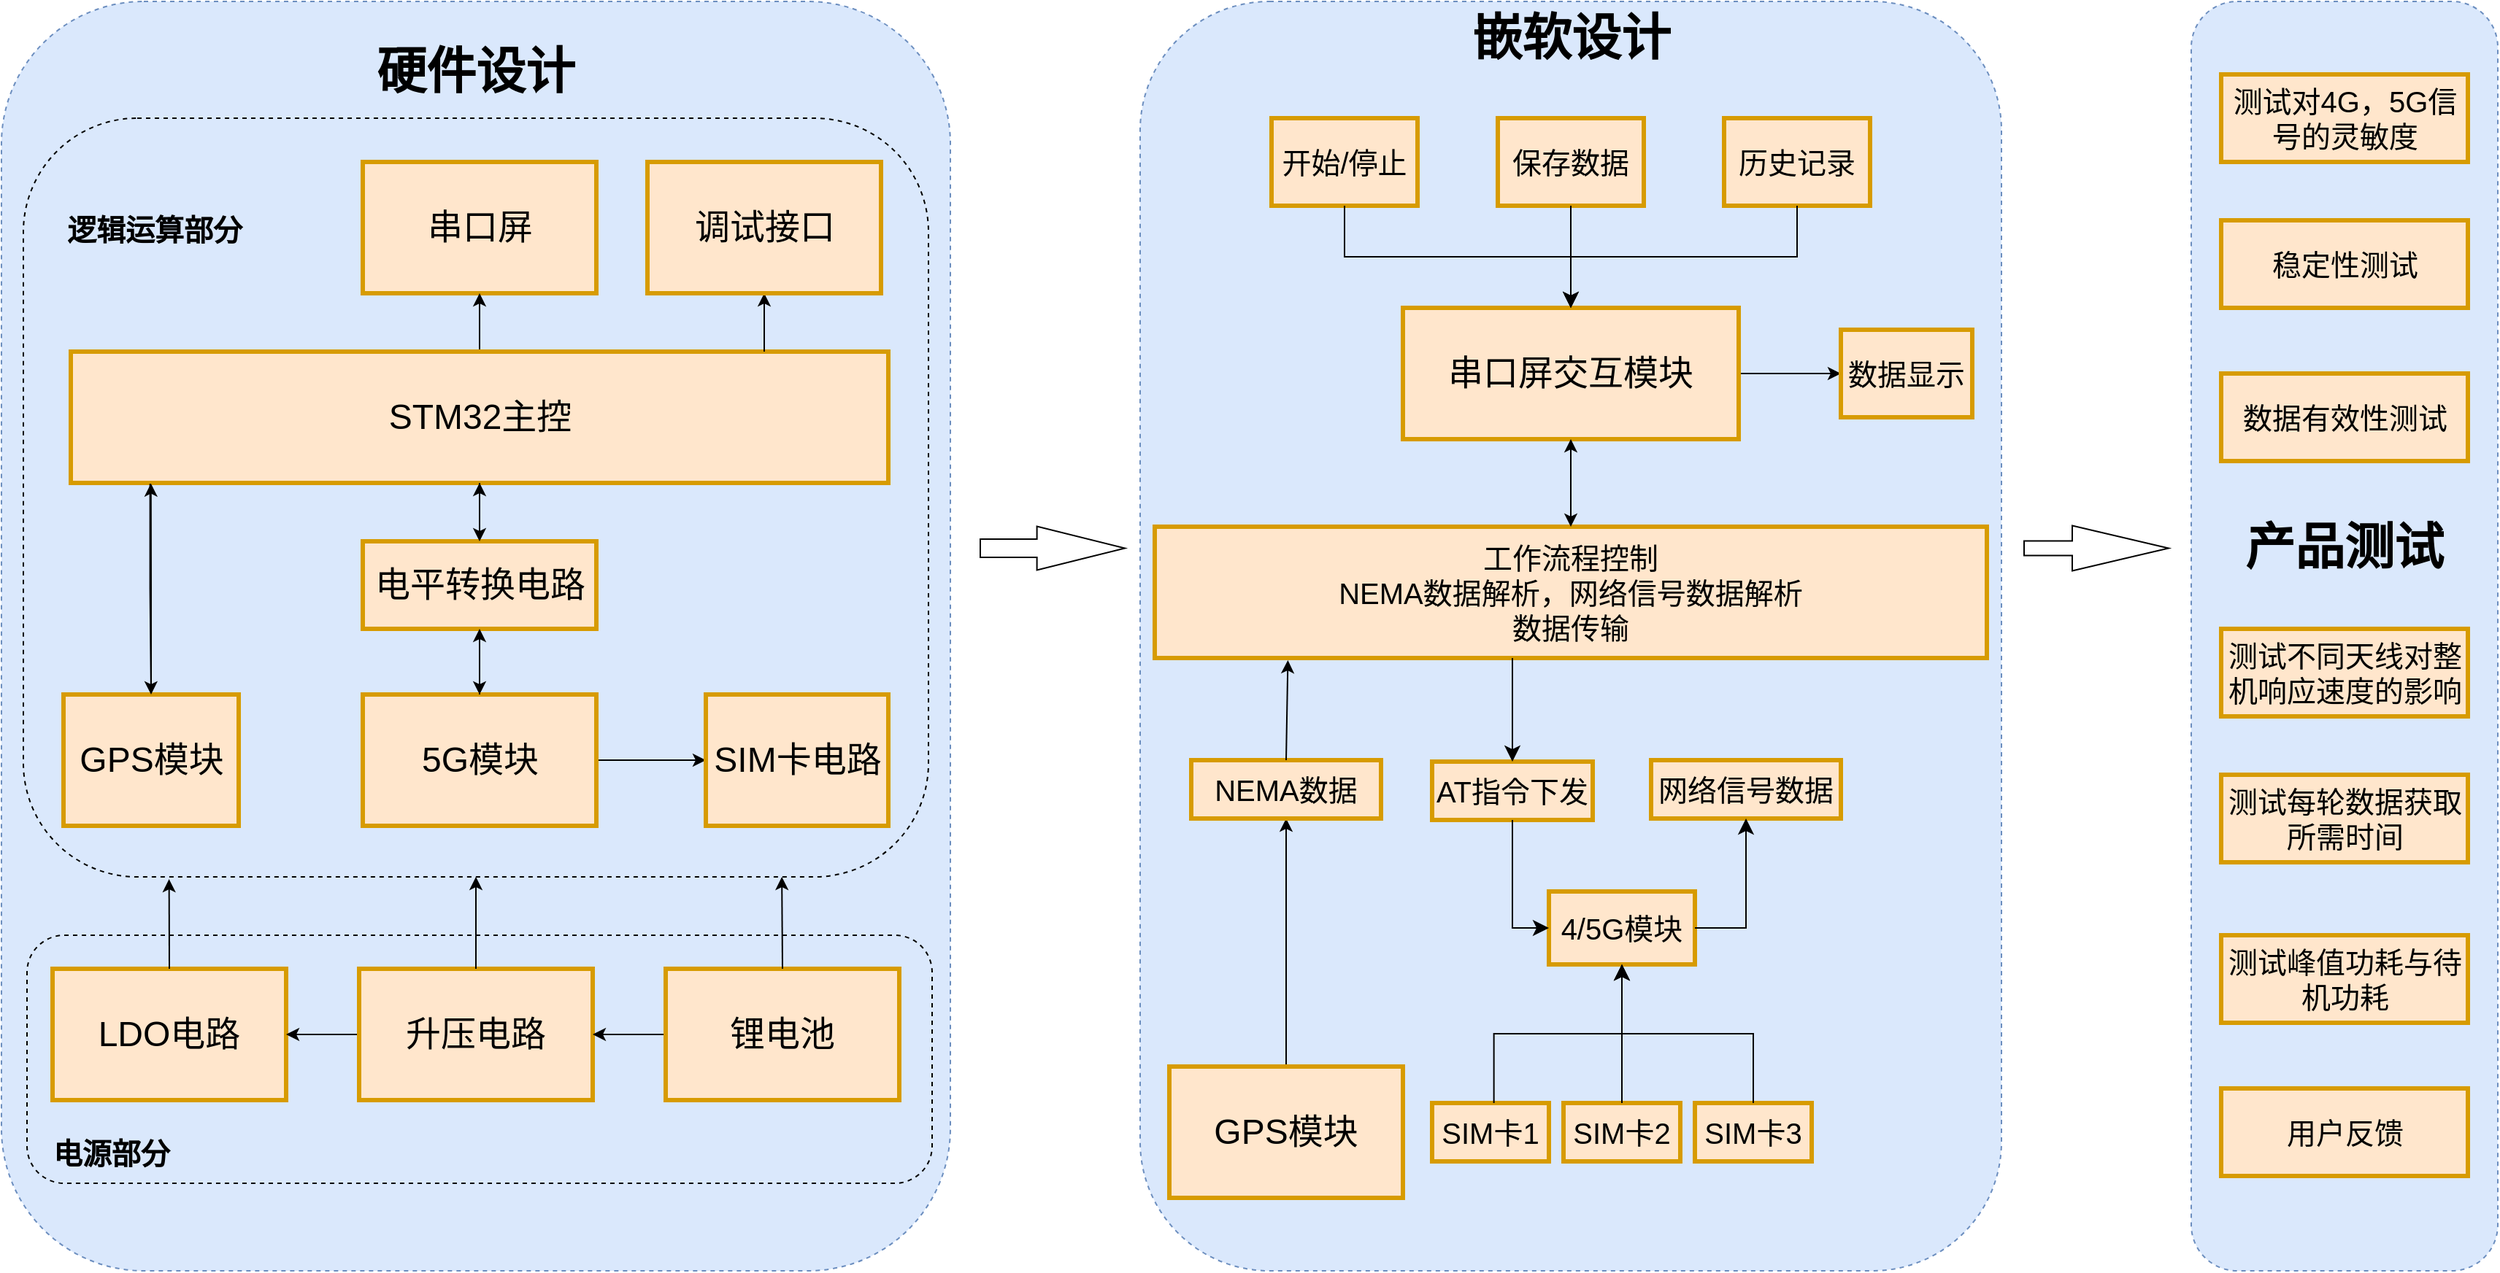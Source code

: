 <mxfile version="26.0.14">
  <diagram name="Page-1" id="vF1e-IQdxl3340B9SgoG">
    <mxGraphModel dx="2983" dy="539" grid="1" gridSize="10" guides="1" tooltips="1" connect="1" arrows="1" fold="1" page="1" pageScale="1" pageWidth="2000" pageHeight="2000" math="0" shadow="0">
      <root>
        <mxCell id="0" />
        <mxCell id="1" parent="0" />
        <mxCell id="_K_mtuOuOyrIwBD14WvG-58" value="&lt;span style=&quot;font-size: 34px;&quot;&gt;&lt;b&gt;产品测试&lt;/b&gt;&lt;/span&gt;&lt;div&gt;&lt;span style=&quot;font-size: 34px;&quot;&gt;&lt;b&gt;&lt;br&gt;&lt;/b&gt;&lt;/span&gt;&lt;/div&gt;&lt;div&gt;&lt;span style=&quot;font-size: 34px;&quot;&gt;&lt;b&gt;&lt;br&gt;&lt;/b&gt;&lt;/span&gt;&lt;/div&gt;&lt;div&gt;&lt;span style=&quot;font-size: 34px;&quot;&gt;&lt;b&gt;&lt;br&gt;&lt;/b&gt;&lt;/span&gt;&lt;/div&gt;" style="rounded=1;whiteSpace=wrap;html=1;dashed=1;align=center;fillColor=#dae8fc;strokeColor=#6c8ebf;" parent="1" vertex="1">
          <mxGeometry x="1440" y="80" width="210" height="870" as="geometry" />
        </mxCell>
        <mxCell id="_K_mtuOuOyrIwBD14WvG-38" value="" style="rounded=1;whiteSpace=wrap;html=1;dashed=1;align=left;fillColor=#dae8fc;strokeColor=#6c8ebf;" parent="1" vertex="1">
          <mxGeometry x="720" y="80" width="590" height="870" as="geometry" />
        </mxCell>
        <mxCell id="_K_mtuOuOyrIwBD14WvG-19" value="&lt;div style=&quot;text-align: center;&quot;&gt;&lt;b style=&quot;background-color: initial; font-size: 34px; vertical-align: super;&quot;&gt;&amp;nbsp; &amp;nbsp; &amp;nbsp; &amp;nbsp; &amp;nbsp; &amp;nbsp; &amp;nbsp; &amp;nbsp; &amp;nbsp; &amp;nbsp; &amp;nbsp; &amp;nbsp; &amp;nbsp; &amp;nbsp;硬件设计&lt;/b&gt;&lt;br&gt;&lt;/div&gt;&lt;div style=&quot;text-align: center;&quot;&gt;&lt;sup style=&quot;&quot;&gt;&lt;font style=&quot;font-size: 34px;&quot;&gt;&lt;b&gt;&lt;br&gt;&lt;/b&gt;&lt;/font&gt;&lt;/sup&gt;&lt;/div&gt;&lt;div style=&quot;text-align: center;&quot;&gt;&lt;sup style=&quot;&quot;&gt;&lt;font style=&quot;font-size: 34px;&quot;&gt;&lt;b&gt;&lt;br&gt;&lt;/b&gt;&lt;/font&gt;&lt;/sup&gt;&lt;/div&gt;&lt;div style=&quot;text-align: center;&quot;&gt;&lt;sup style=&quot;&quot;&gt;&lt;font style=&quot;font-size: 34px;&quot;&gt;&lt;b&gt;&lt;br&gt;&lt;/b&gt;&lt;/font&gt;&lt;/sup&gt;&lt;/div&gt;&lt;div style=&quot;text-align: center;&quot;&gt;&lt;sup style=&quot;&quot;&gt;&lt;font style=&quot;font-size: 34px;&quot;&gt;&lt;b&gt;&lt;br&gt;&lt;/b&gt;&lt;/font&gt;&lt;/sup&gt;&lt;/div&gt;&lt;div style=&quot;text-align: center;&quot;&gt;&lt;sup style=&quot;&quot;&gt;&lt;font style=&quot;font-size: 34px;&quot;&gt;&lt;b&gt;&lt;br&gt;&lt;/b&gt;&lt;/font&gt;&lt;/sup&gt;&lt;/div&gt;&lt;div style=&quot;text-align: center;&quot;&gt;&lt;sup style=&quot;&quot;&gt;&lt;font style=&quot;font-size: 34px;&quot;&gt;&lt;b&gt;&lt;br&gt;&lt;/b&gt;&lt;/font&gt;&lt;/sup&gt;&lt;/div&gt;&lt;div style=&quot;text-align: center;&quot;&gt;&lt;sup style=&quot;&quot;&gt;&lt;font style=&quot;font-size: 34px;&quot;&gt;&lt;b&gt;&lt;br&gt;&lt;/b&gt;&lt;/font&gt;&lt;/sup&gt;&lt;/div&gt;&lt;div style=&quot;text-align: center;&quot;&gt;&lt;sup style=&quot;&quot;&gt;&lt;font style=&quot;font-size: 34px;&quot;&gt;&lt;b&gt;&lt;br&gt;&lt;/b&gt;&lt;/font&gt;&lt;/sup&gt;&lt;/div&gt;&lt;div style=&quot;text-align: center;&quot;&gt;&lt;sup style=&quot;&quot;&gt;&lt;font style=&quot;font-size: 34px;&quot;&gt;&lt;b&gt;&lt;br&gt;&lt;/b&gt;&lt;/font&gt;&lt;/sup&gt;&lt;/div&gt;&lt;div style=&quot;text-align: center;&quot;&gt;&lt;sup style=&quot;&quot;&gt;&lt;font style=&quot;font-size: 34px;&quot;&gt;&lt;b&gt;&lt;br&gt;&lt;/b&gt;&lt;/font&gt;&lt;/sup&gt;&lt;/div&gt;&lt;div style=&quot;text-align: center;&quot;&gt;&lt;sup style=&quot;&quot;&gt;&lt;font style=&quot;font-size: 34px;&quot;&gt;&lt;b&gt;&lt;br&gt;&lt;/b&gt;&lt;/font&gt;&lt;/sup&gt;&lt;/div&gt;&lt;div style=&quot;text-align: center;&quot;&gt;&lt;sup style=&quot;&quot;&gt;&lt;font style=&quot;font-size: 34px;&quot;&gt;&lt;b&gt;&lt;br&gt;&lt;/b&gt;&lt;/font&gt;&lt;/sup&gt;&lt;/div&gt;&lt;div style=&quot;text-align: center;&quot;&gt;&lt;sup style=&quot;&quot;&gt;&lt;font style=&quot;font-size: 34px;&quot;&gt;&lt;b&gt;&lt;br&gt;&lt;/b&gt;&lt;/font&gt;&lt;/sup&gt;&lt;/div&gt;&lt;div style=&quot;text-align: center;&quot;&gt;&lt;sup style=&quot;&quot;&gt;&lt;font style=&quot;font-size: 34px;&quot;&gt;&lt;b&gt;&lt;br&gt;&lt;/b&gt;&lt;/font&gt;&lt;/sup&gt;&lt;/div&gt;&lt;div style=&quot;text-align: center;&quot;&gt;&lt;sup style=&quot;&quot;&gt;&lt;font style=&quot;font-size: 34px;&quot;&gt;&lt;b&gt;&lt;br&gt;&lt;/b&gt;&lt;/font&gt;&lt;/sup&gt;&lt;/div&gt;&lt;div style=&quot;text-align: center;&quot;&gt;&lt;sup style=&quot;&quot;&gt;&lt;font style=&quot;font-size: 34px;&quot;&gt;&lt;b&gt;&lt;br&gt;&lt;/b&gt;&lt;/font&gt;&lt;/sup&gt;&lt;/div&gt;&lt;div style=&quot;text-align: center;&quot;&gt;&lt;sup style=&quot;&quot;&gt;&lt;font style=&quot;font-size: 34px;&quot;&gt;&lt;b&gt;&lt;br&gt;&lt;/b&gt;&lt;/font&gt;&lt;/sup&gt;&lt;/div&gt;&lt;div style=&quot;text-align: center;&quot;&gt;&lt;sup style=&quot;&quot;&gt;&lt;font style=&quot;font-size: 34px;&quot;&gt;&lt;b&gt;&lt;br&gt;&lt;/b&gt;&lt;/font&gt;&lt;/sup&gt;&lt;/div&gt;&lt;div style=&quot;text-align: center;&quot;&gt;&lt;sup style=&quot;&quot;&gt;&lt;font style=&quot;font-size: 34px;&quot;&gt;&lt;b&gt;&lt;br&gt;&lt;/b&gt;&lt;/font&gt;&lt;/sup&gt;&lt;/div&gt;" style="rounded=1;whiteSpace=wrap;html=1;dashed=1;align=left;fillColor=#dae8fc;strokeColor=#6c8ebf;" parent="1" vertex="1">
          <mxGeometry x="-60" y="80" width="650" height="870" as="geometry" />
        </mxCell>
        <mxCell id="_K_mtuOuOyrIwBD14WvG-11" value="&lt;font style=&quot;font-size: 24px;&quot;&gt;串口屏&lt;/font&gt;" style="rounded=0;whiteSpace=wrap;html=1;strokeWidth=3;fillColor=#ffe6cc;strokeColor=#d79b00;" parent="1" vertex="1">
          <mxGeometry x="187.5" y="190" width="160" height="90" as="geometry" />
        </mxCell>
        <mxCell id="_K_mtuOuOyrIwBD14WvG-20" style="edgeStyle=orthogonalEdgeStyle;rounded=0;orthogonalLoop=1;jettySize=auto;html=1;exitX=0.5;exitY=0;exitDx=0;exitDy=0;entryX=0.5;entryY=1;entryDx=0;entryDy=0;" parent="1" source="_K_mtuOuOyrIwBD14WvG-13" target="_K_mtuOuOyrIwBD14WvG-11" edge="1">
          <mxGeometry relative="1" as="geometry" />
        </mxCell>
        <mxCell id="_K_mtuOuOyrIwBD14WvG-13" value="&lt;font style=&quot;font-size: 24px;&quot;&gt;STM32主控&lt;/font&gt;" style="rounded=0;whiteSpace=wrap;html=1;strokeWidth=3;fillColor=#ffe6cc;strokeColor=#d79b00;" parent="1" vertex="1">
          <mxGeometry x="-12.5" y="320" width="560" height="90" as="geometry" />
        </mxCell>
        <mxCell id="_K_mtuOuOyrIwBD14WvG-14" value="&lt;font style=&quot;font-size: 24px;&quot;&gt;LDO电路&lt;/font&gt;" style="rounded=0;whiteSpace=wrap;html=1;strokeWidth=3;fillColor=#ffe6cc;strokeColor=#d79b00;" parent="1" vertex="1">
          <mxGeometry x="-25" y="743" width="160" height="90" as="geometry" />
        </mxCell>
        <mxCell id="xidCNIfHgxsF85yEqV1Z-19" value="" style="edgeStyle=orthogonalEdgeStyle;rounded=0;orthogonalLoop=1;jettySize=auto;html=1;" parent="1" source="_K_mtuOuOyrIwBD14WvG-15" target="xidCNIfHgxsF85yEqV1Z-18" edge="1">
          <mxGeometry relative="1" as="geometry" />
        </mxCell>
        <mxCell id="xidCNIfHgxsF85yEqV1Z-29" value="" style="edgeStyle=orthogonalEdgeStyle;rounded=0;orthogonalLoop=1;jettySize=auto;html=1;" parent="1" source="_K_mtuOuOyrIwBD14WvG-15" target="_K_mtuOuOyrIwBD14WvG-13" edge="1">
          <mxGeometry relative="1" as="geometry" />
        </mxCell>
        <mxCell id="_K_mtuOuOyrIwBD14WvG-15" value="&lt;font style=&quot;font-size: 24px;&quot;&gt;电平转换电路&lt;/font&gt;" style="rounded=0;whiteSpace=wrap;html=1;strokeWidth=3;fillColor=#ffe6cc;strokeColor=#d79b00;" parent="1" vertex="1">
          <mxGeometry x="187.5" y="450" width="160" height="60" as="geometry" />
        </mxCell>
        <mxCell id="xidCNIfHgxsF85yEqV1Z-27" value="" style="edgeStyle=orthogonalEdgeStyle;rounded=0;orthogonalLoop=1;jettySize=auto;html=1;entryX=0.098;entryY=1.004;entryDx=0;entryDy=0;entryPerimeter=0;" parent="1" source="_K_mtuOuOyrIwBD14WvG-16" target="_K_mtuOuOyrIwBD14WvG-13" edge="1">
          <mxGeometry relative="1" as="geometry">
            <mxPoint x="42.5" y="500" as="targetPoint" />
          </mxGeometry>
        </mxCell>
        <mxCell id="_K_mtuOuOyrIwBD14WvG-16" value="&lt;font style=&quot;font-size: 24px;&quot;&gt;GPS模块&lt;/font&gt;" style="rounded=0;whiteSpace=wrap;html=1;strokeWidth=3;fillColor=#ffe6cc;strokeColor=#d79b00;" parent="1" vertex="1">
          <mxGeometry x="-17.5" y="555" width="120" height="90" as="geometry" />
        </mxCell>
        <mxCell id="_K_mtuOuOyrIwBD14WvG-27" value="&lt;font style=&quot;font-size: 20px;&quot;&gt;4/5G模块&lt;/font&gt;" style="rounded=0;whiteSpace=wrap;html=1;strokeWidth=3;fillColor=#ffe6cc;strokeColor=#d79b00;" parent="1" vertex="1">
          <mxGeometry x="1000" y="690" width="100" height="50" as="geometry" />
        </mxCell>
        <mxCell id="kIPOF7yBYx_aCScnVeWq-38" value="" style="edgeStyle=orthogonalEdgeStyle;rounded=0;orthogonalLoop=1;jettySize=auto;html=1;" parent="1" source="_K_mtuOuOyrIwBD14WvG-29" target="kIPOF7yBYx_aCScnVeWq-37" edge="1">
          <mxGeometry relative="1" as="geometry" />
        </mxCell>
        <mxCell id="_K_mtuOuOyrIwBD14WvG-29" value="&lt;font style=&quot;font-size: 24px;&quot;&gt;串口屏交互模块&lt;/font&gt;" style="rounded=0;whiteSpace=wrap;html=1;strokeWidth=3;fillColor=#ffe6cc;strokeColor=#d79b00;" parent="1" vertex="1">
          <mxGeometry x="900" y="290" width="230" height="90" as="geometry" />
        </mxCell>
        <mxCell id="_K_mtuOuOyrIwBD14WvG-30" value="&lt;font style=&quot;font-size: 20px;&quot;&gt;AT指令下发&lt;/font&gt;" style="rounded=0;whiteSpace=wrap;html=1;strokeWidth=3;fillColor=#ffe6cc;strokeColor=#d79b00;" parent="1" vertex="1">
          <mxGeometry x="920" y="601" width="110" height="40" as="geometry" />
        </mxCell>
        <mxCell id="_K_mtuOuOyrIwBD14WvG-31" value="&lt;font style=&quot;font-size: 20px;&quot;&gt;工作流程控制&lt;/font&gt;&lt;div&gt;&lt;span style=&quot;font-size: 20px;&quot;&gt;NEMA数据解析，&lt;/span&gt;&lt;span style=&quot;font-size: 20px; background-color: initial;&quot;&gt;网络信号数据解析&lt;/span&gt;&lt;/div&gt;&lt;div&gt;&lt;span style=&quot;font-size: 20px; background-color: initial;&quot;&gt;数据传输&lt;/span&gt;&lt;/div&gt;" style="rounded=0;whiteSpace=wrap;html=1;strokeWidth=3;fillColor=#ffe6cc;strokeColor=#d79b00;" parent="1" vertex="1">
          <mxGeometry x="730" y="440" width="570" height="90" as="geometry" />
        </mxCell>
        <mxCell id="kIPOF7yBYx_aCScnVeWq-24" value="" style="edgeStyle=orthogonalEdgeStyle;rounded=0;orthogonalLoop=1;jettySize=auto;html=1;" parent="1" source="_K_mtuOuOyrIwBD14WvG-32" target="kIPOF7yBYx_aCScnVeWq-21" edge="1">
          <mxGeometry relative="1" as="geometry" />
        </mxCell>
        <mxCell id="_K_mtuOuOyrIwBD14WvG-32" value="&lt;font style=&quot;font-size: 24px;&quot;&gt;GPS模块&lt;/font&gt;" style="rounded=0;whiteSpace=wrap;html=1;strokeWidth=3;fillColor=#ffe6cc;strokeColor=#d79b00;" parent="1" vertex="1">
          <mxGeometry x="740" y="810" width="160" height="90" as="geometry" />
        </mxCell>
        <mxCell id="_K_mtuOuOyrIwBD14WvG-52" value="" style="shape=flexArrow;endArrow=classic;html=1;rounded=0;width=12.4;endSize=19.732;endWidth=16.471;" parent="1" edge="1">
          <mxGeometry width="50" height="50" relative="1" as="geometry">
            <mxPoint x="610" y="454.76" as="sourcePoint" />
            <mxPoint x="710" y="454.76" as="targetPoint" />
          </mxGeometry>
        </mxCell>
        <mxCell id="_K_mtuOuOyrIwBD14WvG-54" value="&lt;font style=&quot;font-size: 20px;&quot;&gt;测试对4G，5G信号的灵敏度&lt;/font&gt;" style="rounded=0;whiteSpace=wrap;html=1;strokeWidth=3;fillColor=#ffe6cc;strokeColor=#d79b00;" parent="1" vertex="1">
          <mxGeometry x="1460.5" y="130" width="169" height="60" as="geometry" />
        </mxCell>
        <mxCell id="_K_mtuOuOyrIwBD14WvG-55" value="&lt;font style=&quot;font-size: 20px;&quot;&gt;稳定性测试&lt;/font&gt;" style="rounded=0;whiteSpace=wrap;html=1;strokeWidth=3;fillColor=#ffe6cc;strokeColor=#d79b00;" parent="1" vertex="1">
          <mxGeometry x="1460.5" y="230" width="169" height="60" as="geometry" />
        </mxCell>
        <mxCell id="_K_mtuOuOyrIwBD14WvG-56" value="&lt;font style=&quot;font-size: 20px;&quot;&gt;测试每轮数据获取所需时间&lt;/font&gt;" style="rounded=0;whiteSpace=wrap;html=1;strokeWidth=3;fillColor=#ffe6cc;strokeColor=#d79b00;" parent="1" vertex="1">
          <mxGeometry x="1460.5" y="610" width="169" height="60" as="geometry" />
        </mxCell>
        <mxCell id="_K_mtuOuOyrIwBD14WvG-57" value="&lt;font style=&quot;font-size: 20px;&quot;&gt;测试峰值功耗与待机功耗&lt;/font&gt;" style="rounded=0;whiteSpace=wrap;html=1;strokeWidth=3;fillColor=#ffe6cc;strokeColor=#d79b00;" parent="1" vertex="1">
          <mxGeometry x="1460.5" y="720" width="169" height="60" as="geometry" />
        </mxCell>
        <mxCell id="_K_mtuOuOyrIwBD14WvG-59" value="" style="shape=flexArrow;endArrow=classic;html=1;rounded=0;width=10;endSize=21.67;" parent="1" edge="1">
          <mxGeometry width="50" height="50" relative="1" as="geometry">
            <mxPoint x="1325" y="454.71" as="sourcePoint" />
            <mxPoint x="1425" y="454.71" as="targetPoint" />
          </mxGeometry>
        </mxCell>
        <mxCell id="kIPOF7yBYx_aCScnVeWq-6" value="&lt;font style=&quot;font-size: 20px;&quot;&gt;SIM卡1&lt;/font&gt;" style="rounded=0;whiteSpace=wrap;html=1;strokeWidth=3;fillColor=#ffe6cc;strokeColor=#d79b00;" parent="1" vertex="1">
          <mxGeometry x="920" y="835" width="80" height="40" as="geometry" />
        </mxCell>
        <mxCell id="kIPOF7yBYx_aCScnVeWq-9" value="&lt;font style=&quot;font-size: 20px;&quot;&gt;SIM卡2&lt;/font&gt;" style="rounded=0;whiteSpace=wrap;html=1;strokeWidth=3;fillColor=#ffe6cc;strokeColor=#d79b00;" parent="1" vertex="1">
          <mxGeometry x="1010" y="835" width="80" height="40" as="geometry" />
        </mxCell>
        <mxCell id="kIPOF7yBYx_aCScnVeWq-10" value="&lt;font style=&quot;font-size: 20px;&quot;&gt;SIM卡3&lt;/font&gt;" style="rounded=0;whiteSpace=wrap;html=1;strokeWidth=3;fillColor=#ffe6cc;strokeColor=#d79b00;" parent="1" vertex="1">
          <mxGeometry x="1100" y="835" width="80" height="40" as="geometry" />
        </mxCell>
        <mxCell id="kIPOF7yBYx_aCScnVeWq-12" value="" style="edgeStyle=elbowEdgeStyle;elbow=vertical;endArrow=classic;html=1;curved=0;rounded=0;endSize=8;startSize=8;exitX=0.529;exitY=0;exitDx=0;exitDy=0;exitPerimeter=0;entryX=0.5;entryY=1;entryDx=0;entryDy=0;" parent="1" source="kIPOF7yBYx_aCScnVeWq-6" target="_K_mtuOuOyrIwBD14WvG-27" edge="1">
          <mxGeometry width="50" height="50" relative="1" as="geometry">
            <mxPoint x="930" y="750" as="sourcePoint" />
            <mxPoint x="980" y="700" as="targetPoint" />
          </mxGeometry>
        </mxCell>
        <mxCell id="kIPOF7yBYx_aCScnVeWq-13" value="" style="edgeStyle=elbowEdgeStyle;elbow=vertical;endArrow=classic;html=1;curved=0;rounded=0;endSize=8;startSize=8;exitX=0.5;exitY=0;exitDx=0;exitDy=0;" parent="1" source="kIPOF7yBYx_aCScnVeWq-10" edge="1">
          <mxGeometry width="50" height="50" relative="1" as="geometry">
            <mxPoint x="930" y="750" as="sourcePoint" />
            <mxPoint x="1050" y="740" as="targetPoint" />
          </mxGeometry>
        </mxCell>
        <mxCell id="kIPOF7yBYx_aCScnVeWq-14" value="" style="edgeStyle=elbowEdgeStyle;elbow=vertical;endArrow=classic;html=1;curved=0;rounded=0;endSize=8;startSize=8;exitX=0.5;exitY=0;exitDx=0;exitDy=0;" parent="1" source="kIPOF7yBYx_aCScnVeWq-9" edge="1">
          <mxGeometry width="50" height="50" relative="1" as="geometry">
            <mxPoint x="940" y="750" as="sourcePoint" />
            <mxPoint x="1050" y="740" as="targetPoint" />
          </mxGeometry>
        </mxCell>
        <mxCell id="kIPOF7yBYx_aCScnVeWq-16" value="" style="edgeStyle=segmentEdgeStyle;endArrow=classic;html=1;curved=0;rounded=0;endSize=8;startSize=8;entryX=0;entryY=0.5;entryDx=0;entryDy=0;exitX=0.5;exitY=1;exitDx=0;exitDy=0;flowAnimation=0;shadow=0;" parent="1" source="_K_mtuOuOyrIwBD14WvG-30" target="_K_mtuOuOyrIwBD14WvG-27" edge="1">
          <mxGeometry width="50" height="50" relative="1" as="geometry">
            <mxPoint x="1120" y="715" as="sourcePoint" />
            <mxPoint x="1120" y="580" as="targetPoint" />
            <Array as="points">
              <mxPoint x="975" y="715" />
            </Array>
          </mxGeometry>
        </mxCell>
        <mxCell id="kIPOF7yBYx_aCScnVeWq-17" value="&lt;span style=&quot;font-size: 20px;&quot;&gt;网络信号数据&lt;/span&gt;" style="rounded=0;whiteSpace=wrap;html=1;strokeWidth=3;fillColor=#ffe6cc;strokeColor=#d79b00;" parent="1" vertex="1">
          <mxGeometry x="1070" y="600" width="130" height="40" as="geometry" />
        </mxCell>
        <mxCell id="kIPOF7yBYx_aCScnVeWq-18" value="" style="edgeStyle=segmentEdgeStyle;endArrow=classic;html=1;curved=0;rounded=0;endSize=8;startSize=8;entryX=0.5;entryY=1;entryDx=0;entryDy=0;exitX=1;exitY=0.5;exitDx=0;exitDy=0;" parent="1" source="_K_mtuOuOyrIwBD14WvG-27" target="kIPOF7yBYx_aCScnVeWq-17" edge="1">
          <mxGeometry width="50" height="50" relative="1" as="geometry">
            <mxPoint x="1030" y="670" as="sourcePoint" />
            <mxPoint x="1080" y="620" as="targetPoint" />
          </mxGeometry>
        </mxCell>
        <mxCell id="kIPOF7yBYx_aCScnVeWq-19" value="" style="edgeStyle=segmentEdgeStyle;endArrow=classic;html=1;curved=0;rounded=0;endSize=8;startSize=8;" parent="1" target="_K_mtuOuOyrIwBD14WvG-30" edge="1">
          <mxGeometry width="50" height="50" relative="1" as="geometry">
            <mxPoint x="975" y="530" as="sourcePoint" />
            <mxPoint x="1120" y="540" as="targetPoint" />
          </mxGeometry>
        </mxCell>
        <mxCell id="kIPOF7yBYx_aCScnVeWq-21" value="&lt;span style=&quot;font-size: 20px;&quot;&gt;NEMA数据&lt;/span&gt;" style="rounded=0;whiteSpace=wrap;html=1;strokeWidth=3;fillColor=#ffe6cc;strokeColor=#d79b00;glass=0;" parent="1" vertex="1">
          <mxGeometry x="755" y="600" width="130" height="40" as="geometry" />
        </mxCell>
        <mxCell id="kIPOF7yBYx_aCScnVeWq-27" value="&lt;font style=&quot;font-size: 34px;&quot;&gt;&lt;b&gt;嵌软设计&lt;/b&gt;&lt;/font&gt;" style="text;html=1;align=center;verticalAlign=middle;whiteSpace=wrap;rounded=0;" parent="1" vertex="1">
          <mxGeometry x="922.5" y="90" width="185" height="30" as="geometry" />
        </mxCell>
        <mxCell id="kIPOF7yBYx_aCScnVeWq-29" value="" style="endArrow=classic;startArrow=classic;html=1;rounded=0;exitX=0.5;exitY=0;exitDx=0;exitDy=0;entryX=0.5;entryY=1;entryDx=0;entryDy=0;" parent="1" source="_K_mtuOuOyrIwBD14WvG-31" target="_K_mtuOuOyrIwBD14WvG-29" edge="1">
          <mxGeometry width="50" height="50" relative="1" as="geometry">
            <mxPoint x="810" y="420" as="sourcePoint" />
            <mxPoint x="860" y="370" as="targetPoint" />
          </mxGeometry>
        </mxCell>
        <mxCell id="kIPOF7yBYx_aCScnVeWq-30" value="&lt;font style=&quot;font-size: 20px;&quot;&gt;开始/停止&lt;/font&gt;" style="rounded=0;whiteSpace=wrap;html=1;strokeWidth=3;fillColor=#ffe6cc;strokeColor=#d79b00;" parent="1" vertex="1">
          <mxGeometry x="810" y="160" width="100" height="60" as="geometry" />
        </mxCell>
        <mxCell id="kIPOF7yBYx_aCScnVeWq-31" value="&lt;font style=&quot;font-size: 20px;&quot;&gt;保存数据&lt;/font&gt;" style="rounded=0;whiteSpace=wrap;html=1;strokeWidth=3;fillColor=#ffe6cc;strokeColor=#d79b00;" parent="1" vertex="1">
          <mxGeometry x="965" y="160" width="100" height="60" as="geometry" />
        </mxCell>
        <mxCell id="kIPOF7yBYx_aCScnVeWq-32" value="&lt;font style=&quot;font-size: 20px;&quot;&gt;历史记录&lt;/font&gt;" style="rounded=0;whiteSpace=wrap;html=1;strokeWidth=3;fillColor=#ffe6cc;strokeColor=#d79b00;" parent="1" vertex="1">
          <mxGeometry x="1120" y="160" width="100" height="60" as="geometry" />
        </mxCell>
        <mxCell id="kIPOF7yBYx_aCScnVeWq-33" value="" style="edgeStyle=elbowEdgeStyle;elbow=vertical;endArrow=classic;html=1;curved=0;rounded=0;endSize=8;startSize=8;exitX=0.5;exitY=1;exitDx=0;exitDy=0;entryX=0.5;entryY=0;entryDx=0;entryDy=0;" parent="1" source="kIPOF7yBYx_aCScnVeWq-30" target="_K_mtuOuOyrIwBD14WvG-29" edge="1">
          <mxGeometry width="50" height="50" relative="1" as="geometry">
            <mxPoint x="830" y="360" as="sourcePoint" />
            <mxPoint x="880" y="310" as="targetPoint" />
          </mxGeometry>
        </mxCell>
        <mxCell id="kIPOF7yBYx_aCScnVeWq-35" value="" style="edgeStyle=elbowEdgeStyle;elbow=vertical;endArrow=classic;html=1;curved=0;rounded=0;endSize=8;startSize=8;entryX=0.5;entryY=0;entryDx=0;entryDy=0;exitX=0.5;exitY=1;exitDx=0;exitDy=0;" parent="1" source="kIPOF7yBYx_aCScnVeWq-32" target="_K_mtuOuOyrIwBD14WvG-29" edge="1">
          <mxGeometry width="50" height="50" relative="1" as="geometry">
            <mxPoint x="1000" y="270" as="sourcePoint" />
            <mxPoint x="1050" y="220" as="targetPoint" />
          </mxGeometry>
        </mxCell>
        <mxCell id="kIPOF7yBYx_aCScnVeWq-36" value="" style="endArrow=classic;html=1;rounded=0;entryX=0.5;entryY=0;entryDx=0;entryDy=0;exitX=0.5;exitY=1;exitDx=0;exitDy=0;" parent="1" source="kIPOF7yBYx_aCScnVeWq-31" target="_K_mtuOuOyrIwBD14WvG-29" edge="1">
          <mxGeometry width="50" height="50" relative="1" as="geometry">
            <mxPoint x="950" y="320" as="sourcePoint" />
            <mxPoint x="1000" y="270" as="targetPoint" />
          </mxGeometry>
        </mxCell>
        <mxCell id="kIPOF7yBYx_aCScnVeWq-37" value="&lt;font size=&quot;1&quot;&gt;&lt;span style=&quot;font-size: 20px;&quot;&gt;数据显示&lt;/span&gt;&lt;/font&gt;" style="whiteSpace=wrap;html=1;fillColor=#ffe6cc;strokeColor=#d79b00;rounded=0;strokeWidth=3;" parent="1" vertex="1">
          <mxGeometry x="1200" y="305" width="90" height="60" as="geometry" />
        </mxCell>
        <mxCell id="kIPOF7yBYx_aCScnVeWq-39" value="&lt;font style=&quot;font-size: 20px;&quot;&gt;数据有效性测试&lt;/font&gt;" style="rounded=0;whiteSpace=wrap;html=1;strokeWidth=3;fillColor=#ffe6cc;strokeColor=#d79b00;" parent="1" vertex="1">
          <mxGeometry x="1460.5" y="335" width="169" height="60" as="geometry" />
        </mxCell>
        <mxCell id="kIPOF7yBYx_aCScnVeWq-40" value="&lt;font style=&quot;font-size: 20px;&quot;&gt;用户反馈&lt;/font&gt;" style="rounded=0;whiteSpace=wrap;html=1;strokeWidth=3;fillColor=#ffe6cc;strokeColor=#d79b00;" parent="1" vertex="1">
          <mxGeometry x="1460.5" y="825" width="169" height="60" as="geometry" />
        </mxCell>
        <mxCell id="xidCNIfHgxsF85yEqV1Z-7" value="" style="edgeStyle=orthogonalEdgeStyle;rounded=0;orthogonalLoop=1;jettySize=auto;html=1;" parent="1" source="xidCNIfHgxsF85yEqV1Z-3" target="_K_mtuOuOyrIwBD14WvG-14" edge="1">
          <mxGeometry relative="1" as="geometry" />
        </mxCell>
        <mxCell id="xidCNIfHgxsF85yEqV1Z-3" value="&lt;span style=&quot;font-size: 24px;&quot;&gt;升压电路&lt;/span&gt;" style="rounded=0;whiteSpace=wrap;html=1;strokeWidth=3;fillColor=#ffe6cc;strokeColor=#d79b00;" parent="1" vertex="1">
          <mxGeometry x="185" y="743" width="160" height="90" as="geometry" />
        </mxCell>
        <mxCell id="xidCNIfHgxsF85yEqV1Z-6" value="" style="edgeStyle=orthogonalEdgeStyle;rounded=0;orthogonalLoop=1;jettySize=auto;html=1;" parent="1" source="xidCNIfHgxsF85yEqV1Z-4" target="xidCNIfHgxsF85yEqV1Z-3" edge="1">
          <mxGeometry relative="1" as="geometry" />
        </mxCell>
        <mxCell id="xidCNIfHgxsF85yEqV1Z-4" value="&lt;font style=&quot;font-size: 24px;&quot;&gt;锂电池&lt;/font&gt;" style="rounded=0;whiteSpace=wrap;html=1;strokeWidth=3;fillColor=#ffe6cc;strokeColor=#d79b00;" parent="1" vertex="1">
          <mxGeometry x="395" y="743" width="160" height="90" as="geometry" />
        </mxCell>
        <mxCell id="xidCNIfHgxsF85yEqV1Z-8" value="&lt;div&gt;&lt;b&gt;&lt;font style=&quot;font-size: 18px;&quot;&gt;&lt;br&gt;&lt;/font&gt;&lt;/b&gt;&lt;/div&gt;&lt;b&gt;&lt;font style=&quot;&quot;&gt;&lt;div style=&quot;font-size: 18px;&quot;&gt;&lt;b&gt;&lt;font style=&quot;font-size: 18px;&quot;&gt;&lt;br&gt;&lt;/font&gt;&lt;/b&gt;&lt;/div&gt;&lt;div style=&quot;font-size: 18px;&quot;&gt;&lt;b&gt;&lt;font style=&quot;font-size: 18px;&quot;&gt;&lt;br&gt;&lt;/font&gt;&lt;/b&gt;&lt;/div&gt;&lt;div style=&quot;font-size: 18px;&quot;&gt;&lt;b&gt;&lt;font style=&quot;font-size: 18px;&quot;&gt;&lt;br&gt;&lt;/font&gt;&lt;/b&gt;&lt;/div&gt;&lt;div style=&quot;font-size: 18px;&quot;&gt;&lt;b&gt;&lt;font style=&quot;font-size: 18px;&quot;&gt;&lt;br&gt;&lt;/font&gt;&lt;/b&gt;&lt;/div&gt;&lt;div style=&quot;font-size: 18px;&quot;&gt;&lt;b&gt;&lt;font style=&quot;font-size: 18px;&quot;&gt;&lt;br&gt;&lt;/font&gt;&lt;/b&gt;&lt;/div&gt;&lt;font style=&quot;font-size: 20px;&quot;&gt;电源部分&lt;/font&gt;&lt;/font&gt;&lt;font style=&quot;font-size: 18px;&quot;&gt;&amp;nbsp; &amp;nbsp; &amp;nbsp; &amp;nbsp; &amp;nbsp; &amp;nbsp; &amp;nbsp; &amp;nbsp; &amp;nbsp; &amp;nbsp; &amp;nbsp; &amp;nbsp; &amp;nbsp; &amp;nbsp; &amp;nbsp; &amp;nbsp; &amp;nbsp; &amp;nbsp; &amp;nbsp; &amp;nbsp; &amp;nbsp; &amp;nbsp; &amp;nbsp; &amp;nbsp; &amp;nbsp; &amp;nbsp; &amp;nbsp; &amp;nbsp; &amp;nbsp; &amp;nbsp; &amp;nbsp; &amp;nbsp; &amp;nbsp; &amp;nbsp; &amp;nbsp; &amp;nbsp; &amp;nbsp; &amp;nbsp; &amp;nbsp; &amp;nbsp; &amp;nbsp; &amp;nbsp; &amp;nbsp; &amp;nbsp; &amp;nbsp; &amp;nbsp; &amp;nbsp; &amp;nbsp; &amp;nbsp; &amp;nbsp; &amp;nbsp;&lt;/font&gt;&lt;/b&gt;" style="rounded=1;whiteSpace=wrap;html=1;fillColor=none;dashed=1;" parent="1" vertex="1">
          <mxGeometry x="-42.5" y="720" width="620" height="170" as="geometry" />
        </mxCell>
        <mxCell id="xidCNIfHgxsF85yEqV1Z-23" value="" style="edgeStyle=orthogonalEdgeStyle;rounded=0;orthogonalLoop=1;jettySize=auto;html=1;" parent="1" source="xidCNIfHgxsF85yEqV1Z-18" target="xidCNIfHgxsF85yEqV1Z-22" edge="1">
          <mxGeometry relative="1" as="geometry" />
        </mxCell>
        <mxCell id="xidCNIfHgxsF85yEqV1Z-18" value="&lt;font style=&quot;font-size: 24px;&quot;&gt;5G模块&lt;/font&gt;" style="rounded=0;whiteSpace=wrap;html=1;strokeWidth=3;fillColor=#ffe6cc;strokeColor=#d79b00;" parent="1" vertex="1">
          <mxGeometry x="187.5" y="555" width="160" height="90" as="geometry" />
        </mxCell>
        <mxCell id="xidCNIfHgxsF85yEqV1Z-20" value="" style="edgeStyle=orthogonalEdgeStyle;rounded=0;orthogonalLoop=1;jettySize=auto;html=1;exitX=0.5;exitY=0;exitDx=0;exitDy=0;entryX=0.5;entryY=1;entryDx=0;entryDy=0;" parent="1" source="xidCNIfHgxsF85yEqV1Z-18" target="_K_mtuOuOyrIwBD14WvG-15" edge="1">
          <mxGeometry relative="1" as="geometry">
            <mxPoint x="317.5" y="550" as="sourcePoint" />
            <mxPoint x="317.5" y="580" as="targetPoint" />
          </mxGeometry>
        </mxCell>
        <mxCell id="xidCNIfHgxsF85yEqV1Z-22" value="&lt;font style=&quot;font-size: 24px;&quot;&gt;SIM卡电路&lt;/font&gt;" style="rounded=0;whiteSpace=wrap;html=1;strokeWidth=3;fillColor=#ffe6cc;strokeColor=#d79b00;" parent="1" vertex="1">
          <mxGeometry x="422.5" y="555" width="125" height="90" as="geometry" />
        </mxCell>
        <mxCell id="xidCNIfHgxsF85yEqV1Z-28" value="" style="edgeStyle=orthogonalEdgeStyle;rounded=0;orthogonalLoop=1;jettySize=auto;html=1;entryX=0.5;entryY=0;entryDx=0;entryDy=0;exitX=0.097;exitY=1.007;exitDx=0;exitDy=0;exitPerimeter=0;" parent="1" source="_K_mtuOuOyrIwBD14WvG-13" target="_K_mtuOuOyrIwBD14WvG-16" edge="1">
          <mxGeometry relative="1" as="geometry">
            <mxPoint x="52.5" y="565" as="sourcePoint" />
            <mxPoint x="52.5" y="420" as="targetPoint" />
          </mxGeometry>
        </mxCell>
        <mxCell id="xidCNIfHgxsF85yEqV1Z-30" value="" style="edgeStyle=orthogonalEdgeStyle;rounded=0;orthogonalLoop=1;jettySize=auto;html=1;entryX=0.5;entryY=0;entryDx=0;entryDy=0;exitX=0.5;exitY=1;exitDx=0;exitDy=0;" parent="1" source="_K_mtuOuOyrIwBD14WvG-13" target="_K_mtuOuOyrIwBD14WvG-15" edge="1">
          <mxGeometry relative="1" as="geometry">
            <mxPoint x="277.5" y="475" as="sourcePoint" />
            <mxPoint x="277.5" y="420" as="targetPoint" />
          </mxGeometry>
        </mxCell>
        <mxCell id="xidCNIfHgxsF85yEqV1Z-32" value="" style="edgeStyle=orthogonalEdgeStyle;rounded=0;orthogonalLoop=1;jettySize=auto;html=1;entryX=0.5;entryY=1;entryDx=0;entryDy=0;" parent="1" target="xidCNIfHgxsF85yEqV1Z-31" edge="1">
          <mxGeometry relative="1" as="geometry">
            <mxPoint x="462.5" y="320" as="sourcePoint" />
            <Array as="points">
              <mxPoint x="462.5" y="310" />
              <mxPoint x="462.5" y="310" />
            </Array>
          </mxGeometry>
        </mxCell>
        <mxCell id="xidCNIfHgxsF85yEqV1Z-31" value="&lt;font style=&quot;font-size: 24px;&quot;&gt;调试接口&lt;/font&gt;" style="rounded=0;whiteSpace=wrap;html=1;strokeWidth=3;fillColor=#ffe6cc;strokeColor=#d79b00;" parent="1" vertex="1">
          <mxGeometry x="382.5" y="190" width="160" height="90" as="geometry" />
        </mxCell>
        <mxCell id="xidCNIfHgxsF85yEqV1Z-36" value="&lt;div&gt;&lt;b style=&quot;background-color: initial;&quot;&gt;&lt;font style=&quot;font-size: 18px;&quot;&gt;&amp;nbsp; &amp;nbsp; &amp;nbsp;&lt;/font&gt;&lt;font style=&quot;font-size: 20px;&quot;&gt;逻辑运算部分&lt;/font&gt;&lt;font style=&quot;font-size: 18px;&quot;&gt;&amp;nbsp; &amp;nbsp; &amp;nbsp; &amp;nbsp; &amp;nbsp; &amp;nbsp; &amp;nbsp; &amp;nbsp; &amp;nbsp; &amp;nbsp; &amp;nbsp; &amp;nbsp; &amp;nbsp; &amp;nbsp; &amp;nbsp; &amp;nbsp; &amp;nbsp; &amp;nbsp; &amp;nbsp; &amp;nbsp; &amp;nbsp; &amp;nbsp; &amp;nbsp; &amp;nbsp; &amp;nbsp; &amp;nbsp; &amp;nbsp; &amp;nbsp; &amp;nbsp; &amp;nbsp; &amp;nbsp; &amp;nbsp; &amp;nbsp; &amp;nbsp; &amp;nbsp; &amp;nbsp; &amp;nbsp; &amp;nbsp; &amp;nbsp; &amp;nbsp; &amp;nbsp; &amp;nbsp; &amp;nbsp; &amp;nbsp; &amp;nbsp; &amp;nbsp; &amp;nbsp; &amp;nbsp; &amp;nbsp; &amp;nbsp; &amp;nbsp;&lt;/font&gt;&lt;/b&gt;&lt;/div&gt;&lt;div&gt;&lt;b style=&quot;background-color: initial;&quot;&gt;&lt;font style=&quot;font-size: 18px;&quot;&gt;&lt;br&gt;&lt;/font&gt;&lt;/b&gt;&lt;/div&gt;&lt;div&gt;&lt;b style=&quot;background-color: initial;&quot;&gt;&lt;font style=&quot;font-size: 18px;&quot;&gt;&lt;br&gt;&lt;/font&gt;&lt;/b&gt;&lt;/div&gt;&lt;div&gt;&lt;b style=&quot;background-color: initial;&quot;&gt;&lt;font style=&quot;font-size: 18px;&quot;&gt;&lt;br&gt;&lt;/font&gt;&lt;/b&gt;&lt;/div&gt;&lt;div&gt;&lt;b style=&quot;background-color: initial;&quot;&gt;&lt;font style=&quot;font-size: 18px;&quot;&gt;&lt;br&gt;&lt;/font&gt;&lt;/b&gt;&lt;/div&gt;&lt;div&gt;&lt;b style=&quot;background-color: initial;&quot;&gt;&lt;font style=&quot;font-size: 18px;&quot;&gt;&lt;br&gt;&lt;/font&gt;&lt;/b&gt;&lt;/div&gt;&lt;div&gt;&lt;b style=&quot;background-color: initial;&quot;&gt;&lt;font style=&quot;font-size: 18px;&quot;&gt;&lt;br&gt;&lt;/font&gt;&lt;/b&gt;&lt;/div&gt;&lt;div&gt;&lt;b style=&quot;background-color: initial;&quot;&gt;&lt;font style=&quot;font-size: 18px;&quot;&gt;&lt;br&gt;&lt;/font&gt;&lt;/b&gt;&lt;/div&gt;&lt;div&gt;&lt;b style=&quot;background-color: initial;&quot;&gt;&lt;font style=&quot;font-size: 18px;&quot;&gt;&lt;br&gt;&lt;/font&gt;&lt;/b&gt;&lt;/div&gt;&lt;div&gt;&lt;b style=&quot;background-color: initial;&quot;&gt;&lt;font style=&quot;font-size: 18px;&quot;&gt;&lt;br&gt;&lt;/font&gt;&lt;/b&gt;&lt;/div&gt;&lt;div&gt;&lt;b style=&quot;background-color: initial;&quot;&gt;&lt;font style=&quot;font-size: 18px;&quot;&gt;&lt;br&gt;&lt;/font&gt;&lt;/b&gt;&lt;/div&gt;&lt;div&gt;&lt;b style=&quot;background-color: initial;&quot;&gt;&lt;font style=&quot;font-size: 18px;&quot;&gt;&lt;br&gt;&lt;/font&gt;&lt;/b&gt;&lt;/div&gt;&lt;div&gt;&lt;b style=&quot;background-color: initial;&quot;&gt;&lt;font style=&quot;font-size: 18px;&quot;&gt;&lt;br&gt;&lt;/font&gt;&lt;/b&gt;&lt;/div&gt;&lt;div&gt;&lt;b style=&quot;background-color: initial;&quot;&gt;&lt;font style=&quot;font-size: 18px;&quot;&gt;&lt;br&gt;&lt;/font&gt;&lt;/b&gt;&lt;/div&gt;&lt;div&gt;&lt;b style=&quot;background-color: initial;&quot;&gt;&lt;font style=&quot;font-size: 18px;&quot;&gt;&lt;br&gt;&lt;/font&gt;&lt;/b&gt;&lt;/div&gt;&lt;div&gt;&lt;b style=&quot;background-color: initial;&quot;&gt;&lt;font style=&quot;font-size: 18px;&quot;&gt;&lt;br&gt;&lt;/font&gt;&lt;/b&gt;&lt;/div&gt;&lt;div&gt;&lt;b style=&quot;background-color: initial;&quot;&gt;&lt;font style=&quot;font-size: 18px;&quot;&gt;&lt;br&gt;&lt;/font&gt;&lt;/b&gt;&lt;/div&gt;" style="rounded=1;whiteSpace=wrap;html=1;fillColor=none;dashed=1;" parent="1" vertex="1">
          <mxGeometry x="-45" y="160" width="620" height="520" as="geometry" />
        </mxCell>
        <mxCell id="xidCNIfHgxsF85yEqV1Z-37" value="" style="endArrow=classic;html=1;rounded=0;exitX=0.5;exitY=0;exitDx=0;exitDy=0;entryX=0.161;entryY=1.003;entryDx=0;entryDy=0;entryPerimeter=0;" parent="1" source="_K_mtuOuOyrIwBD14WvG-14" target="xidCNIfHgxsF85yEqV1Z-36" edge="1">
          <mxGeometry width="50" height="50" relative="1" as="geometry">
            <mxPoint x="-120" y="710" as="sourcePoint" />
            <mxPoint x="-120" y="610" as="targetPoint" />
          </mxGeometry>
        </mxCell>
        <mxCell id="xidCNIfHgxsF85yEqV1Z-38" value="" style="endArrow=classic;html=1;rounded=0;exitX=0.5;exitY=0;exitDx=0;exitDy=0;entryX=0.5;entryY=1;entryDx=0;entryDy=0;" parent="1" source="xidCNIfHgxsF85yEqV1Z-3" target="xidCNIfHgxsF85yEqV1Z-36" edge="1">
          <mxGeometry width="50" height="50" relative="1" as="geometry">
            <mxPoint x="65" y="753" as="sourcePoint" />
            <mxPoint x="65" y="692" as="targetPoint" />
          </mxGeometry>
        </mxCell>
        <mxCell id="xidCNIfHgxsF85yEqV1Z-39" value="" style="endArrow=classic;html=1;rounded=0;exitX=0.5;exitY=0;exitDx=0;exitDy=0;entryX=0.838;entryY=1;entryDx=0;entryDy=0;entryPerimeter=0;" parent="1" source="xidCNIfHgxsF85yEqV1Z-4" target="xidCNIfHgxsF85yEqV1Z-36" edge="1">
          <mxGeometry width="50" height="50" relative="1" as="geometry">
            <mxPoint x="275" y="753" as="sourcePoint" />
            <mxPoint x="275" y="690" as="targetPoint" />
          </mxGeometry>
        </mxCell>
        <mxCell id="xidCNIfHgxsF85yEqV1Z-44" value="&lt;font style=&quot;font-size: 20px;&quot;&gt;测试不同天线对整机响应速度的影响&lt;/font&gt;" style="rounded=0;whiteSpace=wrap;html=1;strokeWidth=3;fillColor=#ffe6cc;strokeColor=#d79b00;" parent="1" vertex="1">
          <mxGeometry x="1460.5" y="510" width="169" height="60" as="geometry" />
        </mxCell>
        <mxCell id="14ABOORO8LcHsrlJImk--1" value="" style="endArrow=classic;html=1;rounded=0;entryX=0.16;entryY=1.017;entryDx=0;entryDy=0;entryPerimeter=0;" edge="1" parent="1" target="_K_mtuOuOyrIwBD14WvG-31">
          <mxGeometry width="50" height="50" relative="1" as="geometry">
            <mxPoint x="820" y="600" as="sourcePoint" />
            <mxPoint x="870" y="550" as="targetPoint" />
          </mxGeometry>
        </mxCell>
      </root>
    </mxGraphModel>
  </diagram>
</mxfile>

